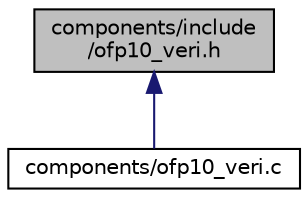 digraph "components/include/ofp10_veri.h"
{
  edge [fontname="Helvetica",fontsize="10",labelfontname="Helvetica",labelfontsize="10"];
  node [fontname="Helvetica",fontsize="10",shape=record];
  Node26 [label="components/include\l/ofp10_veri.h",height=0.2,width=0.4,color="black", fillcolor="grey75", style="filled", fontcolor="black"];
  Node26 -> Node27 [dir="back",color="midnightblue",fontsize="10",style="solid",fontname="Helvetica"];
  Node27 [label="components/ofp10_veri.c",height=0.2,width=0.4,color="black", fillcolor="white", style="filled",URL="$ofp10__veri_8c.html"];
}
